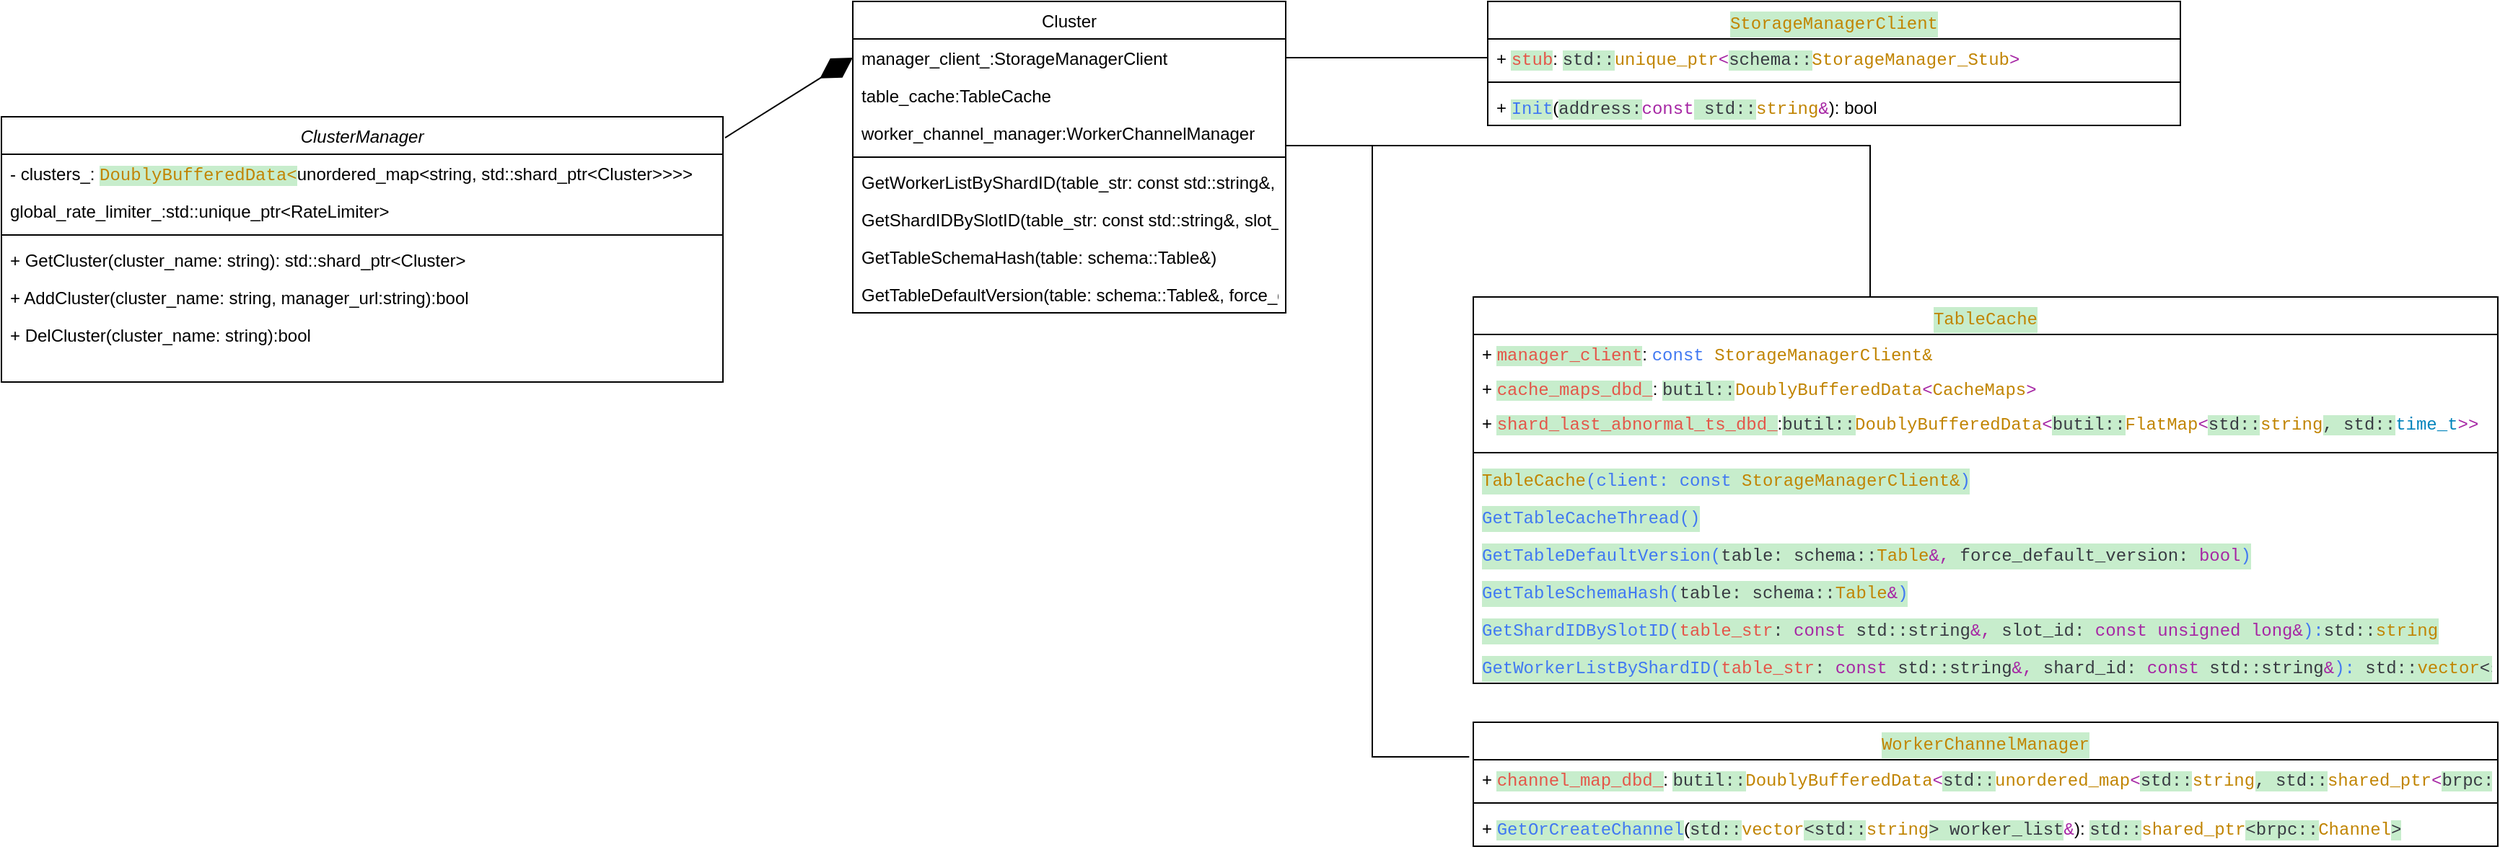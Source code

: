 <mxfile version="24.3.1" type="github">
  <diagram id="C5RBs43oDa-KdzZeNtuy" name="Page-1">
    <mxGraphModel dx="1914" dy="995" grid="1" gridSize="10" guides="1" tooltips="1" connect="1" arrows="1" fold="1" page="1" pageScale="1" pageWidth="827" pageHeight="1169" math="0" shadow="0">
      <root>
        <mxCell id="WIyWlLk6GJQsqaUBKTNV-0" />
        <mxCell id="WIyWlLk6GJQsqaUBKTNV-1" parent="WIyWlLk6GJQsqaUBKTNV-0" />
        <mxCell id="zkfFHV4jXpPFQw0GAbJ--0" value="ClusterManager" style="swimlane;fontStyle=2;align=center;verticalAlign=top;childLayout=stackLayout;horizontal=1;startSize=26;horizontalStack=0;resizeParent=1;resizeLast=0;collapsible=1;marginBottom=0;rounded=0;shadow=0;strokeWidth=1;" parent="WIyWlLk6GJQsqaUBKTNV-1" vertex="1">
          <mxGeometry x="90" y="170" width="500" height="184" as="geometry">
            <mxRectangle x="230" y="140" width="160" height="26" as="alternateBounds" />
          </mxGeometry>
        </mxCell>
        <mxCell id="1U5wIqQ8QYXrG_4uOh2t-3" value="-&amp;nbsp;&lt;span style=&quot;text-wrap: nowrap;&quot;&gt;clusters_:&amp;nbsp;&lt;/span&gt;&lt;span style=&quot;color: rgb(193, 132, 1); background-color: rgb(199, 237, 204); font-family: Menlo, Monaco, &amp;quot;Courier New&amp;quot;, monospace; white-space: pre;&quot;&gt;DoublyBufferedData&amp;lt;&lt;/span&gt;&lt;span style=&quot;text-wrap: nowrap; background-color: initial;&quot;&gt;unordered_map&amp;lt;string, std::shard_ptr&amp;lt;Cluster&amp;gt;&amp;gt;&amp;gt;&amp;gt;&lt;/span&gt;" style="text;strokeColor=none;fillColor=none;align=left;verticalAlign=top;spacingLeft=4;spacingRight=4;overflow=hidden;rotatable=0;points=[[0,0.5],[1,0.5]];portConstraint=eastwest;whiteSpace=wrap;html=1;" vertex="1" parent="zkfFHV4jXpPFQw0GAbJ--0">
          <mxGeometry y="26" width="500" height="26" as="geometry" />
        </mxCell>
        <mxCell id="zkfFHV4jXpPFQw0GAbJ--3" value="global_rate_limiter_:std::unique_ptr&lt;RateLimiter&gt;" style="text;align=left;verticalAlign=top;spacingLeft=4;spacingRight=4;overflow=hidden;rotatable=0;points=[[0,0.5],[1,0.5]];portConstraint=eastwest;rounded=0;shadow=0;html=0;" parent="zkfFHV4jXpPFQw0GAbJ--0" vertex="1">
          <mxGeometry y="52" width="500" height="26" as="geometry" />
        </mxCell>
        <mxCell id="zkfFHV4jXpPFQw0GAbJ--4" value="" style="line;html=1;strokeWidth=1;align=left;verticalAlign=middle;spacingTop=-1;spacingLeft=3;spacingRight=3;rotatable=0;labelPosition=right;points=[];portConstraint=eastwest;" parent="zkfFHV4jXpPFQw0GAbJ--0" vertex="1">
          <mxGeometry y="78" width="500" height="8" as="geometry" />
        </mxCell>
        <mxCell id="zkfFHV4jXpPFQw0GAbJ--5" value="+ GetCluster(cluster_name: string): std::shard_ptr&lt;Cluster&gt;" style="text;align=left;verticalAlign=top;spacingLeft=4;spacingRight=4;overflow=hidden;rotatable=0;points=[[0,0.5],[1,0.5]];portConstraint=eastwest;" parent="zkfFHV4jXpPFQw0GAbJ--0" vertex="1">
          <mxGeometry y="86" width="500" height="26" as="geometry" />
        </mxCell>
        <mxCell id="1U5wIqQ8QYXrG_4uOh2t-8" value="+ AddCluster(cluster_name: string, manager_url:string):bool" style="text;align=left;verticalAlign=top;spacingLeft=4;spacingRight=4;overflow=hidden;rotatable=0;points=[[0,0.5],[1,0.5]];portConstraint=eastwest;" vertex="1" parent="zkfFHV4jXpPFQw0GAbJ--0">
          <mxGeometry y="112" width="500" height="26" as="geometry" />
        </mxCell>
        <mxCell id="1U5wIqQ8QYXrG_4uOh2t-9" value="+ DelCluster(cluster_name: string):bool" style="text;align=left;verticalAlign=top;spacingLeft=4;spacingRight=4;overflow=hidden;rotatable=0;points=[[0,0.5],[1,0.5]];portConstraint=eastwest;" vertex="1" parent="zkfFHV4jXpPFQw0GAbJ--0">
          <mxGeometry y="138" width="500" height="26" as="geometry" />
        </mxCell>
        <mxCell id="zkfFHV4jXpPFQw0GAbJ--17" value="Cluster" style="swimlane;fontStyle=0;align=center;verticalAlign=top;childLayout=stackLayout;horizontal=1;startSize=26;horizontalStack=0;resizeParent=1;resizeLast=0;collapsible=1;marginBottom=0;rounded=0;shadow=0;strokeWidth=1;" parent="WIyWlLk6GJQsqaUBKTNV-1" vertex="1">
          <mxGeometry x="680" y="90" width="300" height="216" as="geometry">
            <mxRectangle x="550" y="140" width="160" height="26" as="alternateBounds" />
          </mxGeometry>
        </mxCell>
        <mxCell id="zkfFHV4jXpPFQw0GAbJ--18" value="manager_client_:StorageManagerClient" style="text;align=left;verticalAlign=top;spacingLeft=4;spacingRight=4;overflow=hidden;rotatable=0;points=[[0,0.5],[1,0.5]];portConstraint=eastwest;" parent="zkfFHV4jXpPFQw0GAbJ--17" vertex="1">
          <mxGeometry y="26" width="300" height="26" as="geometry" />
        </mxCell>
        <mxCell id="zkfFHV4jXpPFQw0GAbJ--19" value="table_cache:TableCache" style="text;align=left;verticalAlign=top;spacingLeft=4;spacingRight=4;overflow=hidden;rotatable=0;points=[[0,0.5],[1,0.5]];portConstraint=eastwest;rounded=0;shadow=0;html=0;" parent="zkfFHV4jXpPFQw0GAbJ--17" vertex="1">
          <mxGeometry y="52" width="300" height="26" as="geometry" />
        </mxCell>
        <mxCell id="zkfFHV4jXpPFQw0GAbJ--20" value="worker_channel_manager:WorkerChannelManager" style="text;align=left;verticalAlign=top;spacingLeft=4;spacingRight=4;overflow=hidden;rotatable=0;points=[[0,0.5],[1,0.5]];portConstraint=eastwest;rounded=0;shadow=0;html=0;" parent="zkfFHV4jXpPFQw0GAbJ--17" vertex="1">
          <mxGeometry y="78" width="300" height="26" as="geometry" />
        </mxCell>
        <mxCell id="zkfFHV4jXpPFQw0GAbJ--23" value="" style="line;html=1;strokeWidth=1;align=left;verticalAlign=middle;spacingTop=-1;spacingLeft=3;spacingRight=3;rotatable=0;labelPosition=right;points=[];portConstraint=eastwest;" parent="zkfFHV4jXpPFQw0GAbJ--17" vertex="1">
          <mxGeometry y="104" width="300" height="8" as="geometry" />
        </mxCell>
        <mxCell id="zkfFHV4jXpPFQw0GAbJ--24" value="GetWorkerListByShardID(table_str: const std::string&amp;, shard_id: const std::string&amp;): std::vector&lt;std::string&gt;" style="text;align=left;verticalAlign=top;spacingLeft=4;spacingRight=4;overflow=hidden;rotatable=0;points=[[0,0.5],[1,0.5]];portConstraint=eastwest;" parent="zkfFHV4jXpPFQw0GAbJ--17" vertex="1">
          <mxGeometry y="112" width="300" height="26" as="geometry" />
        </mxCell>
        <mxCell id="zkfFHV4jXpPFQw0GAbJ--25" value="GetShardIDBySlotID(table_str: const std::string&amp;, slot_id: const unsigned long&amp;):std::string" style="text;align=left;verticalAlign=top;spacingLeft=4;spacingRight=4;overflow=hidden;rotatable=0;points=[[0,0.5],[1,0.5]];portConstraint=eastwest;" parent="zkfFHV4jXpPFQw0GAbJ--17" vertex="1">
          <mxGeometry y="138" width="300" height="26" as="geometry" />
        </mxCell>
        <mxCell id="1U5wIqQ8QYXrG_4uOh2t-49" value="GetTableSchemaHash(table: schema::Table&amp;)" style="text;align=left;verticalAlign=top;spacingLeft=4;spacingRight=4;overflow=hidden;rotatable=0;points=[[0,0.5],[1,0.5]];portConstraint=eastwest;" vertex="1" parent="zkfFHV4jXpPFQw0GAbJ--17">
          <mxGeometry y="164" width="300" height="26" as="geometry" />
        </mxCell>
        <mxCell id="1U5wIqQ8QYXrG_4uOh2t-50" value="GetTableDefaultVersion(table: schema::Table&amp;, force_default_version: bool)" style="text;align=left;verticalAlign=top;spacingLeft=4;spacingRight=4;overflow=hidden;rotatable=0;points=[[0,0.5],[1,0.5]];portConstraint=eastwest;" vertex="1" parent="zkfFHV4jXpPFQw0GAbJ--17">
          <mxGeometry y="190" width="300" height="26" as="geometry" />
        </mxCell>
        <mxCell id="1U5wIqQ8QYXrG_4uOh2t-2" value="" style="endArrow=diamondThin;endFill=1;endSize=24;html=1;rounded=0;exitX=1.003;exitY=0.079;exitDx=0;exitDy=0;entryX=0;entryY=0.5;entryDx=0;entryDy=0;exitPerimeter=0;" edge="1" parent="WIyWlLk6GJQsqaUBKTNV-1" source="zkfFHV4jXpPFQw0GAbJ--0" target="zkfFHV4jXpPFQw0GAbJ--18">
          <mxGeometry width="160" relative="1" as="geometry">
            <mxPoint x="380" y="159" as="sourcePoint" />
            <mxPoint x="530" y="170" as="targetPoint" />
          </mxGeometry>
        </mxCell>
        <mxCell id="1U5wIqQ8QYXrG_4uOh2t-10" value="&lt;div style=&quot;color: rgb(56, 58, 66); background-color: rgb(199, 237, 204); font-family: Menlo, Monaco, &amp;quot;Courier New&amp;quot;, monospace; font-weight: normal; line-height: 18px; white-space: pre;&quot;&gt;&lt;span style=&quot;color: #c18401;&quot;&gt;TableCache&lt;/span&gt;&lt;/div&gt;" style="swimlane;fontStyle=1;align=center;verticalAlign=top;childLayout=stackLayout;horizontal=1;startSize=26;horizontalStack=0;resizeParent=1;resizeParentMax=0;resizeLast=0;collapsible=1;marginBottom=0;whiteSpace=wrap;html=1;" vertex="1" parent="WIyWlLk6GJQsqaUBKTNV-1">
          <mxGeometry x="1110" y="295" width="710" height="268" as="geometry" />
        </mxCell>
        <mxCell id="1U5wIqQ8QYXrG_4uOh2t-32" value="+&amp;nbsp;&lt;span style=&quot;color: rgb(228, 86, 73); background-color: rgb(199, 237, 204); font-family: Menlo, Monaco, &amp;quot;Courier New&amp;quot;, monospace; white-space: pre;&quot;&gt;manager_client&lt;/span&gt;&lt;span style=&quot;background-color: initial;&quot;&gt;:&amp;nbsp;&lt;/span&gt;&lt;span style=&quot;background-color: initial; font-family: Menlo, Monaco, &amp;quot;Courier New&amp;quot;, monospace; white-space: pre; color: rgb(64, 120, 242);&quot;&gt;const &lt;/span&gt;&lt;span style=&quot;background-color: initial; font-family: Menlo, Monaco, &amp;quot;Courier New&amp;quot;, monospace; white-space: pre; color: rgb(193, 132, 1); text-align: center;&quot;&gt;StorageManagerClient&amp;amp;&lt;/span&gt;" style="text;strokeColor=none;fillColor=none;align=left;verticalAlign=top;spacingLeft=4;spacingRight=4;overflow=hidden;rotatable=0;points=[[0,0.5],[1,0.5]];portConstraint=eastwest;whiteSpace=wrap;html=1;" vertex="1" parent="1U5wIqQ8QYXrG_4uOh2t-10">
          <mxGeometry y="26" width="710" height="24" as="geometry" />
        </mxCell>
        <mxCell id="1U5wIqQ8QYXrG_4uOh2t-11" value="+&amp;nbsp;&lt;span style=&quot;color: rgb(228, 86, 73); background-color: rgb(199, 237, 204); font-family: Menlo, Monaco, &amp;quot;Courier New&amp;quot;, monospace; white-space: pre;&quot;&gt;cache_maps_dbd_&lt;/span&gt;&lt;span style=&quot;background-color: initial;&quot;&gt;:&amp;nbsp;&lt;/span&gt;&lt;span style=&quot;background-color: rgb(199, 237, 204); color: rgb(56, 58, 66); font-family: Menlo, Monaco, &amp;quot;Courier New&amp;quot;, monospace; white-space: pre;&quot;&gt;butil::&lt;/span&gt;&lt;span style=&quot;font-family: Menlo, Monaco, &amp;quot;Courier New&amp;quot;, monospace; white-space: pre; color: rgb(193, 132, 1);&quot;&gt;DoublyBufferedData&lt;/span&gt;&lt;span style=&quot;font-family: Menlo, Monaco, &amp;quot;Courier New&amp;quot;, monospace; white-space: pre; color: rgb(166, 38, 164);&quot;&gt;&amp;lt;&lt;/span&gt;&lt;span style=&quot;font-family: Menlo, Monaco, &amp;quot;Courier New&amp;quot;, monospace; white-space: pre; color: rgb(193, 132, 1);&quot;&gt;CacheMaps&lt;/span&gt;&lt;span style=&quot;font-family: Menlo, Monaco, &amp;quot;Courier New&amp;quot;, monospace; white-space: pre; color: rgb(166, 38, 164);&quot;&gt;&amp;gt;&lt;/span&gt;" style="text;strokeColor=none;fillColor=none;align=left;verticalAlign=top;spacingLeft=4;spacingRight=4;overflow=hidden;rotatable=0;points=[[0,0.5],[1,0.5]];portConstraint=eastwest;whiteSpace=wrap;html=1;" vertex="1" parent="1U5wIqQ8QYXrG_4uOh2t-10">
          <mxGeometry y="50" width="710" height="24" as="geometry" />
        </mxCell>
        <mxCell id="1U5wIqQ8QYXrG_4uOh2t-17" value="+&amp;nbsp;&lt;span style=&quot;color: rgb(228, 86, 73); background-color: rgb(199, 237, 204); font-family: Menlo, Monaco, &amp;quot;Courier New&amp;quot;, monospace; white-space: pre;&quot;&gt;shard_last_abnormal_ts_dbd_&lt;/span&gt;&lt;span style=&quot;background-color: initial;&quot;&gt;:&lt;/span&gt;&lt;span style=&quot;background-color: rgb(199, 237, 204); color: rgb(56, 58, 66); font-family: Menlo, Monaco, &amp;quot;Courier New&amp;quot;, monospace; white-space: pre;&quot;&gt;butil::&lt;/span&gt;&lt;span style=&quot;font-family: Menlo, Monaco, &amp;quot;Courier New&amp;quot;, monospace; white-space: pre; color: rgb(193, 132, 1);&quot;&gt;DoublyBufferedData&lt;/span&gt;&lt;span style=&quot;font-family: Menlo, Monaco, &amp;quot;Courier New&amp;quot;, monospace; white-space: pre; color: rgb(166, 38, 164);&quot;&gt;&amp;lt;&lt;/span&gt;&lt;span style=&quot;background-color: rgb(199, 237, 204); color: rgb(56, 58, 66); font-family: Menlo, Monaco, &amp;quot;Courier New&amp;quot;, monospace; white-space: pre;&quot;&gt;butil::&lt;/span&gt;&lt;span style=&quot;font-family: Menlo, Monaco, &amp;quot;Courier New&amp;quot;, monospace; white-space: pre; color: rgb(193, 132, 1);&quot;&gt;FlatMap&lt;/span&gt;&lt;span style=&quot;font-family: Menlo, Monaco, &amp;quot;Courier New&amp;quot;, monospace; white-space: pre; color: rgb(166, 38, 164);&quot;&gt;&amp;lt;&lt;/span&gt;&lt;span style=&quot;background-color: rgb(199, 237, 204); color: rgb(56, 58, 66); font-family: Menlo, Monaco, &amp;quot;Courier New&amp;quot;, monospace; white-space: pre;&quot;&gt;std::&lt;/span&gt;&lt;span style=&quot;font-family: Menlo, Monaco, &amp;quot;Courier New&amp;quot;, monospace; white-space: pre; color: rgb(193, 132, 1);&quot;&gt;string&lt;/span&gt;&lt;span style=&quot;background-color: rgb(199, 237, 204); color: rgb(56, 58, 66); font-family: Menlo, Monaco, &amp;quot;Courier New&amp;quot;, monospace; white-space: pre;&quot;&gt;, std::&lt;/span&gt;&lt;span style=&quot;font-family: Menlo, Monaco, &amp;quot;Courier New&amp;quot;, monospace; white-space: pre; color: rgb(1, 132, 188);&quot;&gt;time_t&lt;/span&gt;&lt;span style=&quot;font-family: Menlo, Monaco, &amp;quot;Courier New&amp;quot;, monospace; white-space: pre; color: rgb(166, 38, 164);&quot;&gt;&amp;gt;&amp;gt;&lt;/span&gt;" style="text;strokeColor=none;fillColor=none;align=left;verticalAlign=top;spacingLeft=4;spacingRight=4;overflow=hidden;rotatable=0;points=[[0,0.5],[1,0.5]];portConstraint=eastwest;whiteSpace=wrap;html=1;" vertex="1" parent="1U5wIqQ8QYXrG_4uOh2t-10">
          <mxGeometry y="74" width="710" height="30" as="geometry" />
        </mxCell>
        <mxCell id="1U5wIqQ8QYXrG_4uOh2t-12" value="" style="line;strokeWidth=1;fillColor=none;align=left;verticalAlign=middle;spacingTop=-1;spacingLeft=3;spacingRight=3;rotatable=0;labelPosition=right;points=[];portConstraint=eastwest;strokeColor=inherit;" vertex="1" parent="1U5wIqQ8QYXrG_4uOh2t-10">
          <mxGeometry y="104" width="710" height="8" as="geometry" />
        </mxCell>
        <mxCell id="1U5wIqQ8QYXrG_4uOh2t-31" value="&lt;div style=&quot;color: rgb(56, 58, 66); background-color: rgb(199, 237, 204); font-family: Menlo, Monaco, &amp;quot;Courier New&amp;quot;, monospace; line-height: 18px; white-space: pre;&quot;&gt;&lt;span style=&quot;color: rgb(193, 132, 1); text-align: center;&quot;&gt;TableCache&lt;/span&gt;&lt;span style=&quot;color: #4078f2;&quot;&gt;(client: const &lt;/span&gt;&lt;span style=&quot;color: rgb(193, 132, 1); text-align: center;&quot;&gt;StorageManagerClient&amp;amp;&lt;/span&gt;&lt;span style=&quot;color: rgb(64, 120, 242);&quot;&gt;)&lt;/span&gt;&lt;/div&gt;" style="text;strokeColor=none;fillColor=none;align=left;verticalAlign=top;spacingLeft=4;spacingRight=4;overflow=hidden;rotatable=0;points=[[0,0.5],[1,0.5]];portConstraint=eastwest;whiteSpace=wrap;html=1;" vertex="1" parent="1U5wIqQ8QYXrG_4uOh2t-10">
          <mxGeometry y="112" width="710" height="26" as="geometry" />
        </mxCell>
        <mxCell id="1U5wIqQ8QYXrG_4uOh2t-13" value="&lt;div style=&quot;color: rgb(56, 58, 66); background-color: rgb(199, 237, 204); font-family: Menlo, Monaco, &amp;quot;Courier New&amp;quot;, monospace; line-height: 18px; white-space: pre;&quot;&gt;&lt;span style=&quot;color: #4078f2;&quot;&gt;GetTableCacheThread()&lt;/span&gt;&lt;/div&gt;" style="text;strokeColor=none;fillColor=none;align=left;verticalAlign=top;spacingLeft=4;spacingRight=4;overflow=hidden;rotatable=0;points=[[0,0.5],[1,0.5]];portConstraint=eastwest;whiteSpace=wrap;html=1;" vertex="1" parent="1U5wIqQ8QYXrG_4uOh2t-10">
          <mxGeometry y="138" width="710" height="26" as="geometry" />
        </mxCell>
        <mxCell id="1U5wIqQ8QYXrG_4uOh2t-18" value="&lt;div style=&quot;color: rgb(56, 58, 66); background-color: rgb(199, 237, 204); font-family: Menlo, Monaco, &amp;quot;Courier New&amp;quot;, monospace; line-height: 18px; white-space: pre;&quot;&gt;&lt;div style=&quot;line-height: 18px;&quot;&gt;&lt;span style=&quot;color: #4078f2;&quot;&gt;GetTableDefaultVersion(&lt;/span&gt;table: schema::&lt;span style=&quot;color: rgb(193, 132, 1);&quot;&gt;Table&lt;/span&gt;&lt;span style=&quot;color: rgb(166, 38, 164);&quot;&gt;&amp;amp;, &lt;/span&gt;force_default_version: &lt;span style=&quot;color: rgb(166, 38, 164);&quot;&gt;bool&lt;/span&gt;&lt;span style=&quot;color: rgb(64, 120, 242);&quot;&gt;)&lt;/span&gt;&lt;/div&gt;&lt;/div&gt;" style="text;strokeColor=none;fillColor=none;align=left;verticalAlign=top;spacingLeft=4;spacingRight=4;overflow=hidden;rotatable=0;points=[[0,0.5],[1,0.5]];portConstraint=eastwest;whiteSpace=wrap;html=1;" vertex="1" parent="1U5wIqQ8QYXrG_4uOh2t-10">
          <mxGeometry y="164" width="710" height="26" as="geometry" />
        </mxCell>
        <mxCell id="1U5wIqQ8QYXrG_4uOh2t-19" value="&lt;div style=&quot;color: rgb(56, 58, 66); background-color: rgb(199, 237, 204); font-family: Menlo, Monaco, &amp;quot;Courier New&amp;quot;, monospace; line-height: 18px; white-space: pre;&quot;&gt;&lt;div style=&quot;line-height: 18px;&quot;&gt;&lt;span style=&quot;color: rgb(64, 120, 242);&quot;&gt;GetTableSchemaHash&lt;/span&gt;&lt;span style=&quot;color: #4078f2;&quot;&gt;(&lt;/span&gt;table: schema::&lt;span style=&quot;color: rgb(193, 132, 1);&quot;&gt;Table&lt;/span&gt;&lt;span style=&quot;color: rgb(166, 38, 164);&quot;&gt;&amp;amp;&lt;/span&gt;&lt;span style=&quot;color: rgb(64, 120, 242);&quot;&gt;)&lt;/span&gt;&lt;/div&gt;&lt;/div&gt;" style="text;strokeColor=none;fillColor=none;align=left;verticalAlign=top;spacingLeft=4;spacingRight=4;overflow=hidden;rotatable=0;points=[[0,0.5],[1,0.5]];portConstraint=eastwest;whiteSpace=wrap;html=1;" vertex="1" parent="1U5wIqQ8QYXrG_4uOh2t-10">
          <mxGeometry y="190" width="710" height="26" as="geometry" />
        </mxCell>
        <mxCell id="1U5wIqQ8QYXrG_4uOh2t-20" value="&lt;div style=&quot;color: rgb(56, 58, 66); background-color: rgb(199, 237, 204); font-family: Menlo, Monaco, &amp;quot;Courier New&amp;quot;, monospace; line-height: 18px; white-space: pre;&quot;&gt;&lt;div style=&quot;line-height: 18px;&quot;&gt;&lt;span style=&quot;color: rgb(64, 120, 242);&quot;&gt;GetShardIDBySlotID&lt;/span&gt;&lt;span style=&quot;color: #4078f2;&quot;&gt;(&lt;/span&gt;&lt;span style=&quot;color: rgb(228, 86, 73);&quot;&gt;table_str&lt;/span&gt;: &lt;span style=&quot;color: rgb(166, 38, 164);&quot;&gt;const&lt;/span&gt; std::string&lt;span style=&quot;color: rgb(166, 38, 164);&quot;&gt;&amp;amp;, &lt;/span&gt;slot_id: &lt;span style=&quot;color: rgb(166, 38, 164);&quot;&gt;const&lt;/span&gt; &lt;span style=&quot;color: rgb(166, 38, 164);&quot;&gt;unsigned&lt;/span&gt; &lt;span style=&quot;color: rgb(166, 38, 164);&quot;&gt;long&amp;amp;&lt;/span&gt;&lt;span style=&quot;color: rgb(64, 120, 242);&quot;&gt;):&lt;/span&gt;std::&lt;span style=&quot;color: rgb(193, 132, 1);&quot;&gt;string&lt;/span&gt;&lt;/div&gt;&lt;/div&gt;" style="text;strokeColor=none;fillColor=none;align=left;verticalAlign=top;spacingLeft=4;spacingRight=4;overflow=hidden;rotatable=0;points=[[0,0.5],[1,0.5]];portConstraint=eastwest;whiteSpace=wrap;html=1;" vertex="1" parent="1U5wIqQ8QYXrG_4uOh2t-10">
          <mxGeometry y="216" width="710" height="26" as="geometry" />
        </mxCell>
        <mxCell id="1U5wIqQ8QYXrG_4uOh2t-21" value="&lt;div style=&quot;color: rgb(56, 58, 66); background-color: rgb(199, 237, 204); font-family: Menlo, Monaco, &amp;quot;Courier New&amp;quot;, monospace; line-height: 18px; white-space: pre;&quot;&gt;&lt;div style=&quot;line-height: 18px;&quot;&gt;&lt;span style=&quot;color: rgb(64, 120, 242);&quot;&gt;GetWorkerListByShardID&lt;/span&gt;&lt;span style=&quot;color: rgb(64, 120, 242);&quot;&gt;(&lt;/span&gt;&lt;span style=&quot;color: rgb(228, 86, 73);&quot;&gt;table_str&lt;/span&gt;: &lt;span style=&quot;color: rgb(166, 38, 164);&quot;&gt;const&lt;/span&gt; std::string&lt;span style=&quot;color: rgb(166, 38, 164);&quot;&gt;&amp;amp;, &lt;/span&gt;shard_id: &lt;span style=&quot;color: rgb(166, 38, 164);&quot;&gt;const &lt;/span&gt;std::string&lt;span style=&quot;color: rgb(166, 38, 164);&quot;&gt;&amp;amp;&lt;/span&gt;&lt;span style=&quot;color: rgb(64, 120, 242);&quot;&gt;): &lt;/span&gt;std::&lt;span style=&quot;color: rgb(193, 132, 1);&quot;&gt;vector&lt;/span&gt;&amp;lt;std::&lt;span style=&quot;color: rgb(193, 132, 1);&quot;&gt;string&lt;/span&gt;&amp;gt;&lt;/div&gt;&lt;/div&gt;" style="text;strokeColor=none;fillColor=none;align=left;verticalAlign=top;spacingLeft=4;spacingRight=4;overflow=hidden;rotatable=0;points=[[0,0.5],[1,0.5]];portConstraint=eastwest;whiteSpace=wrap;html=1;" vertex="1" parent="1U5wIqQ8QYXrG_4uOh2t-10">
          <mxGeometry y="242" width="710" height="26" as="geometry" />
        </mxCell>
        <mxCell id="1U5wIqQ8QYXrG_4uOh2t-22" value="" style="endArrow=none;html=1;edgeStyle=orthogonalEdgeStyle;rounded=0;entryX=0.5;entryY=0;entryDx=0;entryDy=0;exitX=1;exitY=0.5;exitDx=0;exitDy=0;" edge="1" parent="WIyWlLk6GJQsqaUBKTNV-1" source="zkfFHV4jXpPFQw0GAbJ--20" target="1U5wIqQ8QYXrG_4uOh2t-10">
          <mxGeometry relative="1" as="geometry">
            <mxPoint x="1010" y="180" as="sourcePoint" />
            <mxPoint x="1280" y="460" as="targetPoint" />
            <Array as="points">
              <mxPoint x="980" y="190" />
              <mxPoint x="1385" y="190" />
              <mxPoint x="1385" y="295" />
            </Array>
          </mxGeometry>
        </mxCell>
        <mxCell id="1U5wIqQ8QYXrG_4uOh2t-27" value="&lt;div style=&quot;color: rgb(56, 58, 66); background-color: rgb(199, 237, 204); font-family: Menlo, Monaco, &amp;quot;Courier New&amp;quot;, monospace; font-weight: normal; line-height: 18px; white-space: pre;&quot;&gt;&lt;span style=&quot;color: #c18401;&quot;&gt;StorageManagerClient&lt;/span&gt;&lt;/div&gt;" style="swimlane;fontStyle=1;align=center;verticalAlign=top;childLayout=stackLayout;horizontal=1;startSize=26;horizontalStack=0;resizeParent=1;resizeParentMax=0;resizeLast=0;collapsible=1;marginBottom=0;whiteSpace=wrap;html=1;" vertex="1" parent="WIyWlLk6GJQsqaUBKTNV-1">
          <mxGeometry x="1120" y="90" width="480" height="86" as="geometry" />
        </mxCell>
        <mxCell id="1U5wIqQ8QYXrG_4uOh2t-28" value="+&amp;nbsp;&lt;span style=&quot;color: rgb(228, 86, 73); background-color: rgb(199, 237, 204); font-family: Menlo, Monaco, &amp;quot;Courier New&amp;quot;, monospace; white-space: pre;&quot;&gt;stub&lt;/span&gt;&lt;span style=&quot;background-color: initial;&quot;&gt;:&amp;nbsp;&lt;/span&gt;&lt;span style=&quot;background-color: rgb(199, 237, 204); color: rgb(56, 58, 66); font-family: Menlo, Monaco, &amp;quot;Courier New&amp;quot;, monospace; white-space: pre;&quot;&gt;std::&lt;/span&gt;&lt;span style=&quot;font-family: Menlo, Monaco, &amp;quot;Courier New&amp;quot;, monospace; white-space: pre; color: rgb(193, 132, 1);&quot;&gt;unique_ptr&lt;/span&gt;&lt;span style=&quot;font-family: Menlo, Monaco, &amp;quot;Courier New&amp;quot;, monospace; white-space: pre; color: rgb(166, 38, 164);&quot;&gt;&amp;lt;&lt;/span&gt;&lt;span style=&quot;background-color: rgb(199, 237, 204); color: rgb(56, 58, 66); font-family: Menlo, Monaco, &amp;quot;Courier New&amp;quot;, monospace; white-space: pre;&quot;&gt;schema::&lt;/span&gt;&lt;span style=&quot;font-family: Menlo, Monaco, &amp;quot;Courier New&amp;quot;, monospace; white-space: pre; color: rgb(193, 132, 1);&quot;&gt;StorageManager_Stub&lt;/span&gt;&lt;span style=&quot;font-family: Menlo, Monaco, &amp;quot;Courier New&amp;quot;, monospace; white-space: pre; color: rgb(166, 38, 164);&quot;&gt;&amp;gt;&lt;/span&gt;" style="text;strokeColor=none;fillColor=none;align=left;verticalAlign=top;spacingLeft=4;spacingRight=4;overflow=hidden;rotatable=0;points=[[0,0.5],[1,0.5]];portConstraint=eastwest;whiteSpace=wrap;html=1;" vertex="1" parent="1U5wIqQ8QYXrG_4uOh2t-27">
          <mxGeometry y="26" width="480" height="26" as="geometry" />
        </mxCell>
        <mxCell id="1U5wIqQ8QYXrG_4uOh2t-29" value="" style="line;strokeWidth=1;fillColor=none;align=left;verticalAlign=middle;spacingTop=-1;spacingLeft=3;spacingRight=3;rotatable=0;labelPosition=right;points=[];portConstraint=eastwest;strokeColor=inherit;" vertex="1" parent="1U5wIqQ8QYXrG_4uOh2t-27">
          <mxGeometry y="52" width="480" height="8" as="geometry" />
        </mxCell>
        <mxCell id="1U5wIqQ8QYXrG_4uOh2t-30" value="+&amp;nbsp;&lt;span style=&quot;color: rgb(64, 120, 242); background-color: rgb(199, 237, 204); font-family: Menlo, Monaco, &amp;quot;Courier New&amp;quot;, monospace; white-space: pre;&quot;&gt;Init&lt;/span&gt;&lt;span style=&quot;background-color: initial;&quot;&gt;(&lt;/span&gt;&lt;span style=&quot;background-color: rgb(199, 237, 204); color: rgb(56, 58, 66); font-family: Menlo, Monaco, &amp;quot;Courier New&amp;quot;, monospace; white-space: pre;&quot;&gt;address:&lt;/span&gt;&lt;span style=&quot;font-family: Menlo, Monaco, &amp;quot;Courier New&amp;quot;, monospace; white-space: pre; color: rgb(166, 38, 164);&quot;&gt;const&lt;/span&gt;&lt;span style=&quot;background-color: rgb(199, 237, 204); color: rgb(56, 58, 66); font-family: Menlo, Monaco, &amp;quot;Courier New&amp;quot;, monospace; white-space: pre;&quot;&gt; std::&lt;/span&gt;&lt;span style=&quot;font-family: Menlo, Monaco, &amp;quot;Courier New&amp;quot;, monospace; white-space: pre; color: rgb(193, 132, 1);&quot;&gt;string&lt;/span&gt;&lt;span style=&quot;font-family: Menlo, Monaco, &amp;quot;Courier New&amp;quot;, monospace; white-space: pre; color: rgb(166, 38, 164);&quot;&gt;&amp;amp;&lt;/span&gt;&lt;span style=&quot;background-color: initial;&quot;&gt;): bool&lt;/span&gt;" style="text;strokeColor=none;fillColor=none;align=left;verticalAlign=top;spacingLeft=4;spacingRight=4;overflow=hidden;rotatable=0;points=[[0,0.5],[1,0.5]];portConstraint=eastwest;whiteSpace=wrap;html=1;" vertex="1" parent="1U5wIqQ8QYXrG_4uOh2t-27">
          <mxGeometry y="60" width="480" height="26" as="geometry" />
        </mxCell>
        <mxCell id="1U5wIqQ8QYXrG_4uOh2t-33" value="" style="endArrow=none;html=1;edgeStyle=orthogonalEdgeStyle;rounded=0;entryX=0;entryY=0.5;entryDx=0;entryDy=0;exitX=1;exitY=0.5;exitDx=0;exitDy=0;" edge="1" parent="WIyWlLk6GJQsqaUBKTNV-1" source="zkfFHV4jXpPFQw0GAbJ--18" target="1U5wIqQ8QYXrG_4uOh2t-28">
          <mxGeometry relative="1" as="geometry">
            <mxPoint x="980" y="120" as="sourcePoint" />
            <mxPoint x="1280" y="230" as="targetPoint" />
          </mxGeometry>
        </mxCell>
        <mxCell id="1U5wIqQ8QYXrG_4uOh2t-38" value="&lt;div style=&quot;color: rgb(56, 58, 66); background-color: rgb(199, 237, 204); font-family: Menlo, Monaco, &amp;quot;Courier New&amp;quot;, monospace; font-weight: normal; line-height: 18px; white-space: pre;&quot;&gt;&lt;div style=&quot;line-height: 18px;&quot;&gt;&lt;span style=&quot;color: #c18401;&quot;&gt;WorkerChannelManager&lt;/span&gt;&lt;/div&gt;&lt;/div&gt;" style="swimlane;fontStyle=1;align=center;verticalAlign=top;childLayout=stackLayout;horizontal=1;startSize=26;horizontalStack=0;resizeParent=1;resizeParentMax=0;resizeLast=0;collapsible=1;marginBottom=0;whiteSpace=wrap;html=1;" vertex="1" parent="WIyWlLk6GJQsqaUBKTNV-1">
          <mxGeometry x="1110" y="590" width="710" height="86" as="geometry" />
        </mxCell>
        <mxCell id="1U5wIqQ8QYXrG_4uOh2t-39" value="+&amp;nbsp;&lt;span style=&quot;color: rgb(228, 86, 73); background-color: rgb(199, 237, 204); font-family: Menlo, Monaco, &amp;quot;Courier New&amp;quot;, monospace; white-space: pre;&quot;&gt;channel_map_dbd_&lt;/span&gt;&lt;span style=&quot;background-color: initial;&quot;&gt;:&amp;nbsp;&lt;/span&gt;&lt;span style=&quot;background-color: rgb(199, 237, 204); color: rgb(56, 58, 66); font-family: Menlo, Monaco, &amp;quot;Courier New&amp;quot;, monospace; white-space: pre;&quot;&gt;butil::&lt;/span&gt;&lt;span style=&quot;font-family: Menlo, Monaco, &amp;quot;Courier New&amp;quot;, monospace; white-space: pre; color: rgb(193, 132, 1);&quot;&gt;DoublyBufferedData&lt;/span&gt;&lt;span style=&quot;font-family: Menlo, Monaco, &amp;quot;Courier New&amp;quot;, monospace; white-space: pre; color: rgb(166, 38, 164);&quot;&gt;&amp;lt;&lt;/span&gt;&lt;span style=&quot;background-color: rgb(199, 237, 204); color: rgb(56, 58, 66); font-family: Menlo, Monaco, &amp;quot;Courier New&amp;quot;, monospace; white-space: pre;&quot;&gt;std::&lt;/span&gt;&lt;span style=&quot;font-family: Menlo, Monaco, &amp;quot;Courier New&amp;quot;, monospace; white-space: pre; color: rgb(193, 132, 1);&quot;&gt;unordered_map&lt;/span&gt;&lt;span style=&quot;font-family: Menlo, Monaco, &amp;quot;Courier New&amp;quot;, monospace; white-space: pre; color: rgb(166, 38, 164);&quot;&gt;&amp;lt;&lt;/span&gt;&lt;span style=&quot;background-color: rgb(199, 237, 204); color: rgb(56, 58, 66); font-family: Menlo, Monaco, &amp;quot;Courier New&amp;quot;, monospace; white-space: pre;&quot;&gt;std::&lt;/span&gt;&lt;span style=&quot;font-family: Menlo, Monaco, &amp;quot;Courier New&amp;quot;, monospace; white-space: pre; color: rgb(193, 132, 1);&quot;&gt;string&lt;/span&gt;&lt;span style=&quot;background-color: rgb(199, 237, 204); color: rgb(56, 58, 66); font-family: Menlo, Monaco, &amp;quot;Courier New&amp;quot;, monospace; white-space: pre;&quot;&gt;, std::&lt;/span&gt;&lt;span style=&quot;font-family: Menlo, Monaco, &amp;quot;Courier New&amp;quot;, monospace; white-space: pre; color: rgb(193, 132, 1);&quot;&gt;shared_ptr&lt;/span&gt;&lt;span style=&quot;font-family: Menlo, Monaco, &amp;quot;Courier New&amp;quot;, monospace; white-space: pre; color: rgb(166, 38, 164);&quot;&gt;&amp;lt;&lt;/span&gt;&lt;span style=&quot;background-color: rgb(199, 237, 204); color: rgb(56, 58, 66); font-family: Menlo, Monaco, &amp;quot;Courier New&amp;quot;, monospace; white-space: pre;&quot;&gt;brpc::&lt;/span&gt;&lt;span style=&quot;font-family: Menlo, Monaco, &amp;quot;Courier New&amp;quot;, monospace; white-space: pre; color: rgb(193, 132, 1);&quot;&gt;Channel&lt;/span&gt;&lt;span style=&quot;font-family: Menlo, Monaco, &amp;quot;Courier New&amp;quot;, monospace; white-space: pre; color: rgb(166, 38, 164);&quot;&gt;&amp;gt;&amp;gt;&amp;gt;&lt;/span&gt;" style="text;strokeColor=none;fillColor=none;align=left;verticalAlign=top;spacingLeft=4;spacingRight=4;overflow=hidden;rotatable=0;points=[[0,0.5],[1,0.5]];portConstraint=eastwest;whiteSpace=wrap;html=1;" vertex="1" parent="1U5wIqQ8QYXrG_4uOh2t-38">
          <mxGeometry y="26" width="710" height="26" as="geometry" />
        </mxCell>
        <mxCell id="1U5wIqQ8QYXrG_4uOh2t-40" value="" style="line;strokeWidth=1;fillColor=none;align=left;verticalAlign=middle;spacingTop=-1;spacingLeft=3;spacingRight=3;rotatable=0;labelPosition=right;points=[];portConstraint=eastwest;strokeColor=inherit;" vertex="1" parent="1U5wIqQ8QYXrG_4uOh2t-38">
          <mxGeometry y="52" width="710" height="8" as="geometry" />
        </mxCell>
        <mxCell id="1U5wIqQ8QYXrG_4uOh2t-41" value="+&amp;nbsp;&lt;span style=&quot;color: rgb(64, 120, 242); background-color: rgb(199, 237, 204); font-family: Menlo, Monaco, &amp;quot;Courier New&amp;quot;, monospace; white-space: pre;&quot;&gt;GetOrCreateChannel&lt;/span&gt;&lt;span style=&quot;background-color: initial;&quot;&gt;(&lt;/span&gt;&lt;span style=&quot;background-color: rgb(199, 237, 204); color: rgb(56, 58, 66); font-family: Menlo, Monaco, &amp;quot;Courier New&amp;quot;, monospace; white-space: pre;&quot;&gt;std::&lt;/span&gt;&lt;span style=&quot;font-family: Menlo, Monaco, &amp;quot;Courier New&amp;quot;, monospace; white-space: pre; color: rgb(193, 132, 1);&quot;&gt;vector&lt;/span&gt;&lt;span style=&quot;background-color: rgb(199, 237, 204); color: rgb(56, 58, 66); font-family: Menlo, Monaco, &amp;quot;Courier New&amp;quot;, monospace; white-space: pre;&quot;&gt;&amp;lt;std::&lt;/span&gt;&lt;span style=&quot;font-family: Menlo, Monaco, &amp;quot;Courier New&amp;quot;, monospace; white-space: pre; color: rgb(193, 132, 1);&quot;&gt;string&lt;/span&gt;&lt;span style=&quot;background-color: rgb(199, 237, 204); color: rgb(56, 58, 66); font-family: Menlo, Monaco, &amp;quot;Courier New&amp;quot;, monospace; white-space: pre;&quot;&gt;&amp;gt; &lt;/span&gt;&lt;span style=&quot;background-color: rgb(199, 237, 204); color: rgb(56, 58, 66); font-family: Menlo, Monaco, &amp;quot;Courier New&amp;quot;, monospace; white-space: pre;&quot;&gt;worker_list&lt;/span&gt;&lt;span style=&quot;background-color: initial; font-family: Menlo, Monaco, &amp;quot;Courier New&amp;quot;, monospace; white-space: pre; color: rgb(166, 38, 164);&quot;&gt;&amp;amp;&lt;/span&gt;&lt;span style=&quot;background-color: initial;&quot;&gt;):&amp;nbsp;&lt;/span&gt;&lt;span style=&quot;background-color: rgb(199, 237, 204); color: rgb(56, 58, 66); font-family: Menlo, Monaco, &amp;quot;Courier New&amp;quot;, monospace; white-space: pre;&quot;&gt;std::&lt;/span&gt;&lt;span style=&quot;background-color: initial; font-family: Menlo, Monaco, &amp;quot;Courier New&amp;quot;, monospace; white-space: pre; color: rgb(193, 132, 1);&quot;&gt;shared_ptr&lt;/span&gt;&lt;span style=&quot;background-color: rgb(199, 237, 204); color: rgb(56, 58, 66); font-family: Menlo, Monaco, &amp;quot;Courier New&amp;quot;, monospace; white-space: pre;&quot;&gt;&amp;lt;brpc::&lt;/span&gt;&lt;span style=&quot;background-color: initial; font-family: Menlo, Monaco, &amp;quot;Courier New&amp;quot;, monospace; white-space: pre; color: rgb(193, 132, 1);&quot;&gt;Channel&lt;/span&gt;&lt;span style=&quot;background-color: rgb(199, 237, 204); color: rgb(56, 58, 66); font-family: Menlo, Monaco, &amp;quot;Courier New&amp;quot;, monospace; white-space: pre;&quot;&gt;&amp;gt;&lt;/span&gt;" style="text;strokeColor=none;fillColor=none;align=left;verticalAlign=top;spacingLeft=4;spacingRight=4;overflow=hidden;rotatable=0;points=[[0,0.5],[1,0.5]];portConstraint=eastwest;whiteSpace=wrap;html=1;" vertex="1" parent="1U5wIqQ8QYXrG_4uOh2t-38">
          <mxGeometry y="60" width="710" height="26" as="geometry" />
        </mxCell>
        <mxCell id="1U5wIqQ8QYXrG_4uOh2t-46" value="" style="endArrow=none;html=1;edgeStyle=orthogonalEdgeStyle;rounded=0;entryX=-0.004;entryY=-0.077;entryDx=0;entryDy=0;entryPerimeter=0;" edge="1" parent="WIyWlLk6GJQsqaUBKTNV-1" target="1U5wIqQ8QYXrG_4uOh2t-39">
          <mxGeometry relative="1" as="geometry">
            <mxPoint x="980" y="190" as="sourcePoint" />
            <mxPoint x="1020" y="470" as="targetPoint" />
            <Array as="points">
              <mxPoint x="1040" y="190" />
              <mxPoint x="1040" y="614" />
            </Array>
          </mxGeometry>
        </mxCell>
      </root>
    </mxGraphModel>
  </diagram>
</mxfile>
